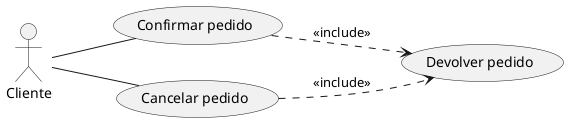 @startuml

left to right direction
actor "Cliente" as cl

usecase "Confirmar pedido" as UC1
usecase "Cancelar pedido" as UC2
usecase "Devolver pedido" as UC3
cl -- UC1
cl -- UC2
UC1 ..> UC3 : <<include>>
UC2 ..> UC3 : <<include>>

@enduml